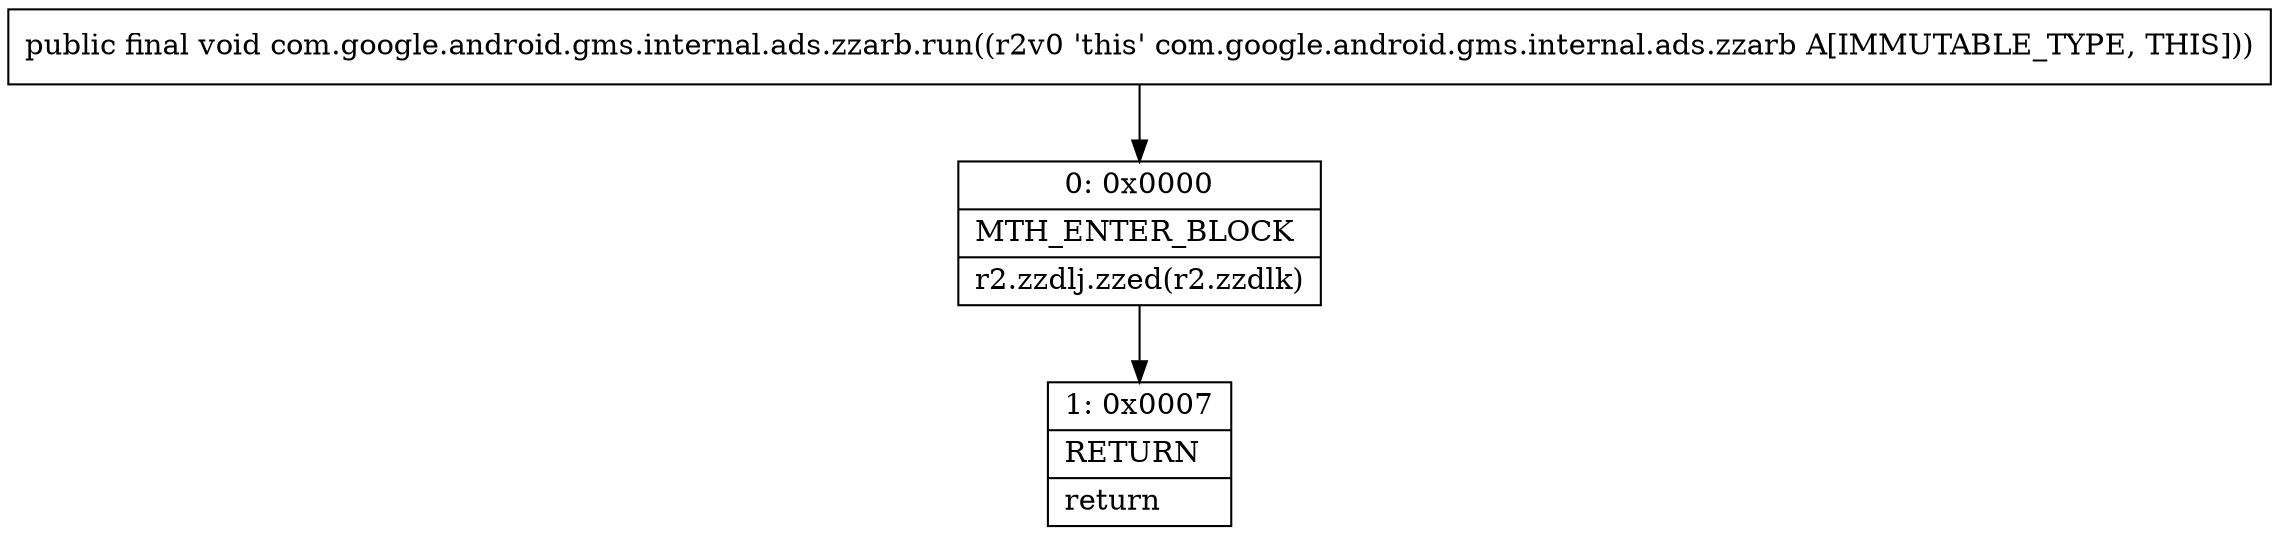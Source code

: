 digraph "CFG forcom.google.android.gms.internal.ads.zzarb.run()V" {
Node_0 [shape=record,label="{0\:\ 0x0000|MTH_ENTER_BLOCK\l|r2.zzdlj.zzed(r2.zzdlk)\l}"];
Node_1 [shape=record,label="{1\:\ 0x0007|RETURN\l|return\l}"];
MethodNode[shape=record,label="{public final void com.google.android.gms.internal.ads.zzarb.run((r2v0 'this' com.google.android.gms.internal.ads.zzarb A[IMMUTABLE_TYPE, THIS])) }"];
MethodNode -> Node_0;
Node_0 -> Node_1;
}

